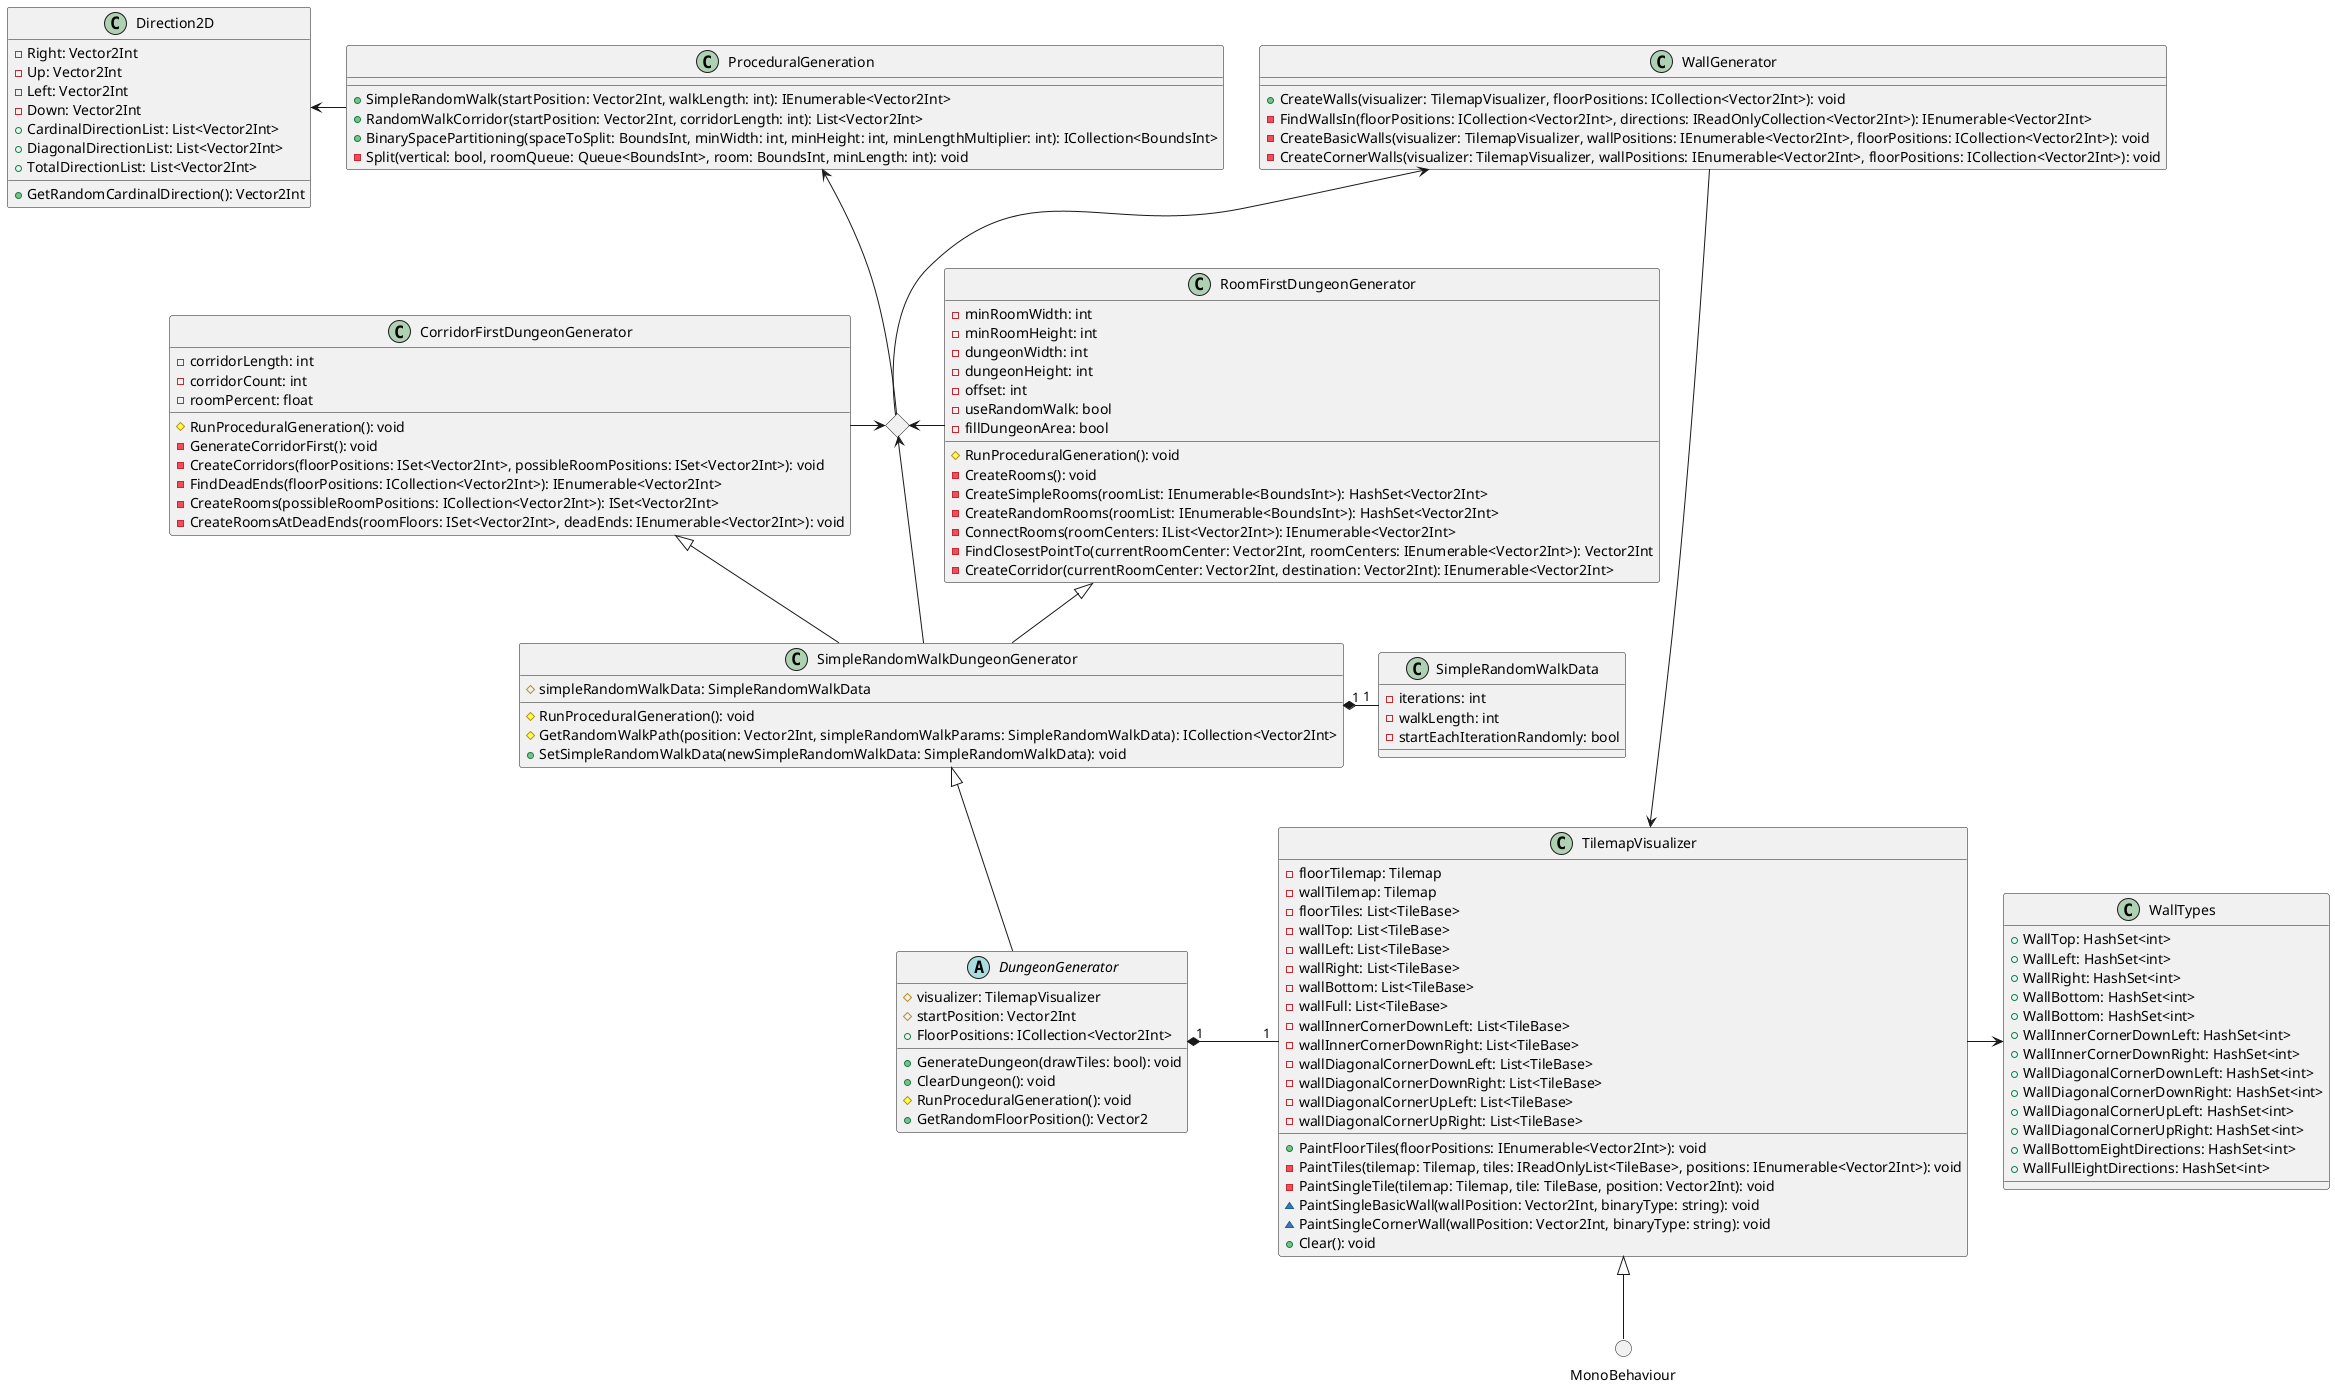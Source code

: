 ﻿@startuml

() MonoBehaviour
<> diamond

class ProceduralGeneration
{
    +SimpleRandomWalk(startPosition: Vector2Int, walkLength: int): IEnumerable<Vector2Int>
    +RandomWalkCorridor(startPosition: Vector2Int, corridorLength: int): List<Vector2Int>
    +BinarySpacePartitioning(spaceToSplit: BoundsInt, minWidth: int, minHeight: int, minLengthMultiplier: int): ICollection<BoundsInt>
    -Split(vertical: bool, roomQueue: Queue<BoundsInt>, room: BoundsInt, minLength: int): void
}
class Direction2D
{
    -Right: Vector2Int
    -Up: Vector2Int
    -Left: Vector2Int
    -Down: Vector2Int
    +CardinalDirectionList: List<Vector2Int>
    +DiagonalDirectionList: List<Vector2Int>
    +TotalDirectionList: List<Vector2Int>
    
    +GetRandomCardinalDirection(): Vector2Int
}

abstract class DungeonGenerator
{
    #visualizer: TilemapVisualizer
    #startPosition: Vector2Int
    +FloorPositions: ICollection<Vector2Int>
    
    +GenerateDungeon(drawTiles: bool): void
    +ClearDungeon(): void
    #RunProceduralGeneration(): void
    +GetRandomFloorPosition(): Vector2
}

class SimpleRandomWalkDungeonGenerator
{
    #simpleRandomWalkData: SimpleRandomWalkData
    
    #RunProceduralGeneration(): void
    #GetRandomWalkPath(position: Vector2Int, simpleRandomWalkParams: SimpleRandomWalkData): ICollection<Vector2Int>
    +SetSimpleRandomWalkData(newSimpleRandomWalkData: SimpleRandomWalkData): void
}

class SimpleRandomWalkData
{
    -iterations: int
    -walkLength: int
    -startEachIterationRandomly: bool
}

class CorridorFirstDungeonGenerator
{
    -corridorLength: int
    -corridorCount: int
    -roomPercent: float
    
    #RunProceduralGeneration(): void
    -GenerateCorridorFirst(): void
    -CreateCorridors(floorPositions: ISet<Vector2Int>, possibleRoomPositions: ISet<Vector2Int>): void
    -FindDeadEnds(floorPositions: ICollection<Vector2Int>): IEnumerable<Vector2Int>
    -CreateRooms(possibleRoomPositions: ICollection<Vector2Int>): ISet<Vector2Int>
    -CreateRoomsAtDeadEnds(roomFloors: ISet<Vector2Int>, deadEnds: IEnumerable<Vector2Int>): void
}

class RoomFirstDungeonGenerator
{
    -minRoomWidth: int
    -minRoomHeight: int
    -dungeonWidth: int
    -dungeonHeight: int
    -offset: int
    -useRandomWalk: bool
    -fillDungeonArea: bool
    
    #RunProceduralGeneration(): void
    -CreateRooms(): void
    -CreateSimpleRooms(roomList: IEnumerable<BoundsInt>): HashSet<Vector2Int>
    -CreateRandomRooms(roomList: IEnumerable<BoundsInt>): HashSet<Vector2Int>
    -ConnectRooms(roomCenters: IList<Vector2Int>): IEnumerable<Vector2Int>
    -FindClosestPointTo(currentRoomCenter: Vector2Int, roomCenters: IEnumerable<Vector2Int>): Vector2Int
    -CreateCorridor(currentRoomCenter: Vector2Int, destination: Vector2Int): IEnumerable<Vector2Int>
}

class TilemapVisualizer
{
    -floorTilemap: Tilemap
    -wallTilemap: Tilemap
    -floorTiles: List<TileBase>
    -wallTop: List<TileBase>
    -wallLeft: List<TileBase>
    -wallRight: List<TileBase>
    -wallBottom: List<TileBase>
    -wallFull: List<TileBase>
    -wallInnerCornerDownLeft: List<TileBase>
    -wallInnerCornerDownRight: List<TileBase>
    -wallDiagonalCornerDownLeft: List<TileBase>
    -wallDiagonalCornerDownRight: List<TileBase>
    -wallDiagonalCornerUpLeft: List<TileBase>
    -wallDiagonalCornerUpRight: List<TileBase>
    
    +PaintFloorTiles(floorPositions: IEnumerable<Vector2Int>): void
    -PaintTiles(tilemap: Tilemap, tiles: IReadOnlyList<TileBase>, positions: IEnumerable<Vector2Int>): void
    -PaintSingleTile(tilemap: Tilemap, tile: TileBase, position: Vector2Int): void
    ~PaintSingleBasicWall(wallPosition: Vector2Int, binaryType: string): void
    ~PaintSingleCornerWall(wallPosition: Vector2Int, binaryType: string): void
    +Clear(): void
}

class WallGenerator
{
    +CreateWalls(visualizer: TilemapVisualizer, floorPositions: ICollection<Vector2Int>): void
    -FindWallsIn(floorPositions: ICollection<Vector2Int>, directions: IReadOnlyCollection<Vector2Int>): IEnumerable<Vector2Int>
    -CreateBasicWalls(visualizer: TilemapVisualizer, wallPositions: IEnumerable<Vector2Int>, floorPositions: ICollection<Vector2Int>): void
    -CreateCornerWalls(visualizer: TilemapVisualizer, wallPositions: IEnumerable<Vector2Int>, floorPositions: ICollection<Vector2Int>): void
}

class WallTypes
{
    +WallTop: HashSet<int>
    +WallLeft: HashSet<int>
    +WallRight: HashSet<int>
    +WallBottom: HashSet<int>
    +WallBottom: HashSet<int>
    +WallInnerCornerDownLeft: HashSet<int>
    +WallInnerCornerDownRight: HashSet<int>
    +WallDiagonalCornerDownLeft: HashSet<int>
    +WallDiagonalCornerDownRight: HashSet<int>
    +WallDiagonalCornerUpLeft: HashSet<int>
    +WallDiagonalCornerUpRight: HashSet<int>
    +WallBottomEightDirections: HashSet<int>
    +WallFullEightDirections: HashSet<int>
}

TilemapVisualizer <|-- MonoBehaviour
TilemapVisualizer -> WallTypes
DungeonGenerator "1" *- "1" TilemapVisualizer
SimpleRandomWalkDungeonGenerator <|-- DungeonGenerator
SimpleRandomWalkData "1" -* "1" SimpleRandomWalkDungeonGenerator
CorridorFirstDungeonGenerator <|-- SimpleRandomWalkDungeonGenerator
RoomFirstDungeonGenerator <|-- SimpleRandomWalkDungeonGenerator
diamond <-- SimpleRandomWalkDungeonGenerator
CorridorFirstDungeonGenerator -> diamond
diamond <- RoomFirstDungeonGenerator
WallGenerator <-- diamond
WallGenerator --> TilemapVisualizer
ProceduralGeneration <-- diamond
Direction2D <- ProceduralGeneration

@enduml
